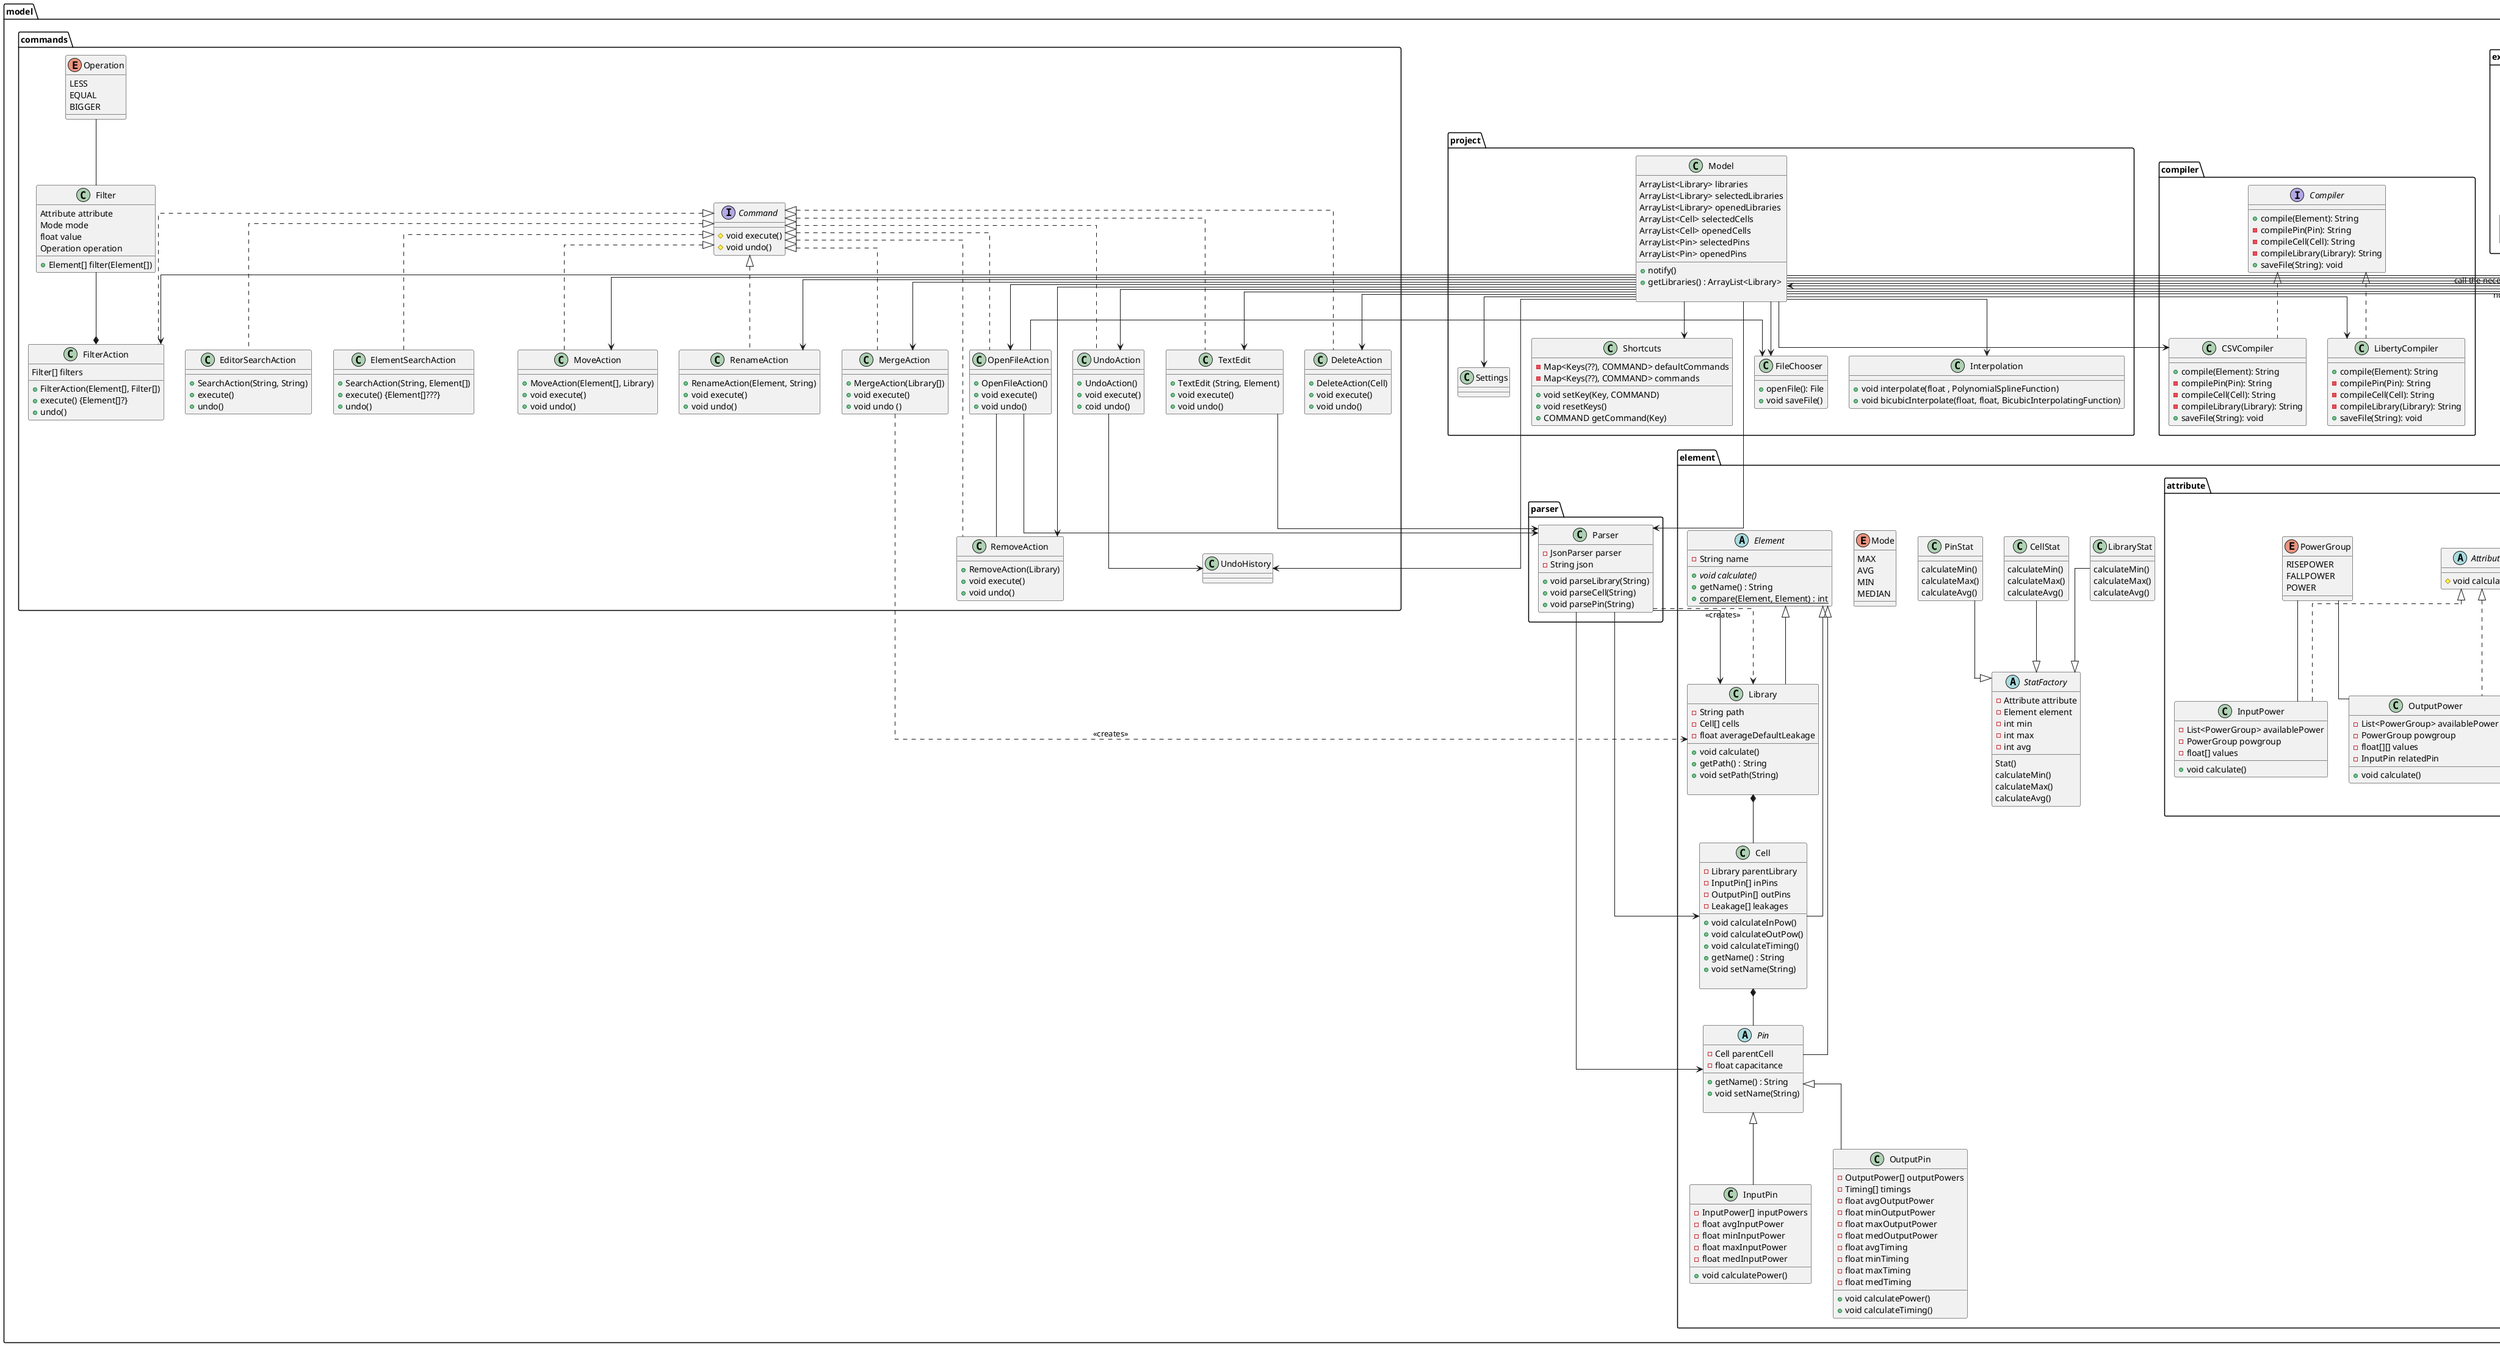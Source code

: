 @startuml Hallo
skinparam linetype ortho
package model{    
    package element{
        abstract StatFactory {
            -Attribute attribute
            -Element element 
            -int min 
            -int max
            -int avg
            __
            Stat()
            calculateMin()
            calculateMax()
            calculateAvg()
        }
        class LibraryStat {
            __
            calculateMin()
            calculateMax()
            calculateAvg()
        }
        class CellStat {
            __
            calculateMin()
            calculateMax()
            calculateAvg()
        }
        class PinStat {
            __
            calculateMin()
            calculateMax()
            calculateAvg()
        }
        LibraryStat --|> StatFactory
        CellStat --|> StatFactory
        PinStat --|> StatFactory
        package attribute {
            abstract class Attribute{ 
                __
                # void calculate()
            }
            enum TimingSense {
            POSITIVE
            NEGATIVE
            NON
            }
            enum TimingType {
            COMBINATIONAL
            COMBRISE
            COMBFALL
            TSDISABLE
            TSENABLE
            TSDISABLERISE
            TSDISABLEFALL
            TSENABLERISE
            TSENABLEFALL
            }
            enum TimingGroup {
            CELLRISE
            CELLFALL
            FALLTRANSITION
            RISETRANSITION
            }
            enum PowerGroup {
            RISEPOWER
            FALLPOWER
            POWER
            }
            class Timing implements Attribute {
                - List<TimingSense> availableTimSen
                - List<TimingGroup> availableTimGr
                - List<TimingType> availableTimType
                -TimingSense timsense
                -TimingType timtype
                -TimingGroup timgroup
                -float[][] values
                -InputPin relatedPin
                __
                + void calculate()
            }
            class InputPower implements Attribute {
                -List<PowerGroup> availablePower
                -PowerGroup powgroup
                -float[] values
                __
                + void calculate()
            }
            class OutputPower implements Attribute {
                -List<PowerGroup> availablePower
                -PowerGroup powgroup 
                -float[][] values
                -InputPin relatedPin
                __
                + void calculate()
            }
            class Leakage implements Attribute {
                -String outputfunction
                -float value
                __
                + void calculate()
            }
        }
        enum Mode {
            MAX
            AVG
            MIN
            MEDIAN
        }
        abstract class Element{
            - String name
            __
            + {abstract} void calculate()
            + getName() : String
            + {static} compare(Element, Element) : int
        }
        
        class Library{
            - String path
            - Cell[] cells
            - float averageDefaultLeakage
            __
            + void calculate()
            + getPath() : String
            + void setPath(String)

        }
        class Cell{
            - Library parentLibrary
            - InputPin[] inPins
            - OutputPin[] outPins
            - Leakage[] leakages
            __
            + void calculateInPow()
            + void calculateOutPow()
            + void calculateTiming()
            + getName() : String
            + void setName(String)
            
        }
        abstract class Pin{
            - Cell parentCell
            - float capacitance
            __
            + getName() : String
            + void setName(String)
            
        }
        class InputPin{
            - InputPower[] inputPowers
            - float avgInputPower
            - float minInputPower
            - float maxInputPower
            - float medInputPower 
            __
            + void calculatePower()
        }
        class OutputPin{
            - OutputPower[] outputPowers
            - Timing[] timings
            - float avgOutputPower
            - float minOutputPower
            - float maxOutputPower
            - float medOutputPower 
            - float avgTiming 
            - float minTiming
            - float maxTiming
            - float medTiming
            __
            + void calculatePower()
            + void calculateTiming()
        }
        

        
    }

    
    package exceptions{
        interface Exception
        class InvalidComparisonException
        class InvalidFileFormatException
        class ExceedingFileSizeException
    }
    package commands{
        interface Command{
            __
            # void execute()
            # void undo()
        }
        class UndoHistory

        class ElementSearchAction implements Command{
            __
            + SearchAction(String, Element[])
            + execute() {Element[]???}
            + undo()
        }
        class EditorSearchAction implements Command{
            __
            + SearchAction(String, String)
            + execute() 
            + undo()
        }
        class FilterAction implements Command{
            Filter[] filters
            __
            + FilterAction(Element[], Filter[])
            + execute() {Element[]?}
            + undo()
        }
        class TextEdit implements Command{
            __
            + TextEdit (String, Element)
            + void execute()
            + void undo()
        }
        class UndoAction implements Command{
            __
            + UndoAction()
            + void execute()
            + coid undo()
        }
        class MergeAction implements Command{
            __
            + MergeAction(Library[])
            + void execute()
            + void undo ()
        }
        class DeleteAction implements Command{
            __
            + DeleteAction(Cell)
            + void execute()
            + void undo()
        }
        class RemoveAction implements Command{
            __
            + RemoveAction(Library)
            + void execute()
            + void undo()
        }
        class MoveAction implements Command{
            __
            + MoveAction(Element[], Library)
            + void execute()
            + void undo()
        }
        class RenameAction implements Command{
            __
            + RenameAction(Element, String)
            + void execute()
            + void undo()
        }
        enum Operation{
            LESS
            EQUAL
            BIGGER
        }
        class Filter{
            Attribute attribute
            Mode mode
            float value
            Operation operation
            __
            + Element[] filter(Element[])
        }
        
        class OpenFileAction implements Command {
            __
            + OpenFileAction()
            + void execute()
            + void undo()
        }
        OpenFileAction -- RemoveAction
        /'class SelectStatAction implements Command{
            __
            + SelectStatAction(String)
            + void execute()
            + void undo()
        }
        class SelectDropdownAction implements Command {
            + SelectDropdownAction(String)
            + void execute()
            + void undo()
        }
        class SelectCompareAction implements Command {
            + SelectCompareAction(Element)
            + void execute()
            + void undo()
        }
        '/
    }
    
    
    package parser{ 
        class Parser {
        - JsonParser parser
        - String json
        __
        + void parseLibrary(String)
        + void parseCell(String)
        + void parsePin(String)
        }
    }
    package compiler {
        interface Compiler{
        + compile(Element): String
        - compilePin(Pin): String
        - compileCell(Cell): String
        - compileLibrary(Library): String
        + saveFile(String): void
        }
        class CSVCompiler implements Compiler{
        __
        + compile(Element): String
        - compilePin(Pin): String
        - compileCell(Cell): String
        - compileLibrary(Library): String
        + saveFile(String): void
        }
        class LibertyCompiler implements Compiler{
        + compile(Element): String
        - compilePin(Pin): String
        - compileCell(Cell): String
        - compileLibrary(Library): String
        + saveFile(String): void
        }
    }
    
    
    
    package project {
        class Model {
        ArrayList<Library> libraries
        ArrayList<Library> selectedLibraries
        ArrayList<Library> openedLibraries
        ArrayList<Cell> selectedCells
        ArrayList<Cell> openedCells
        ArrayList<Pin> selectedPins
        ArrayList<Pin> openedPins
        __
        + notify()
        + getLibraries() : ArrayList<Library>
    
        }
        class FileChooser{
        + openFile(): File
        + void saveFile()
        }
        class Interpolation{
            __
            + void interpolate(float , PolynomialSplineFunction)
            + void bicubicInterpolate(float, float, BicubicInterpolatingFunction)
        }
    
        class Settings
        class Shortcuts{
        - Map<Keys(??), COMMAND> defaultCommands
        - Map<Keys(??), COMMAND> commands
        __
        + void setKey(Key, COMMAND)
        + void resetKeys()
        + COMMAND getCommand(Key)
        }
    }
    
}
Controller --> Model: call the necessary functions
Model --> Controller: notify Change
Model --> Interpolation
Model --> Settings
Model --> Shortcuts
Model --> FileChooser
Model --> Parser
Model --> SearchAction
MergeAction ..> Library: <<creates>>
Parser ..> Library: <<creates>>
Model --> MergeAction
Model --> FilterAction
Model --> UndoAction
Model --> RenameAction
Model --> DeleteAction
Model --> TextEdit
Model --> MoveAction
Model --> RemoveAction
Model --> LibertyCompiler
Model --> CSVCompiler
Model --> UndoHistory
Model --> CompareAction
Model --> OpenAction
Model --> CloseAction
Model --> OpenFileAction
Model --> SelectDropdownAction
Model --> SelectStatAction
TextEdit --> Parser 
Parser --> Library 
Parser --> Cell 
Parser --> Pin
SelectDropdownAction --> Attribute
SelectStatAction --> Attribute
OpenFileAction --> FileChooser
OpenFileAction --> Parser
UndoAction --> UndoHistory
Filter --* FilterAction
Element <|-- Library
Element <|-- Cell
Element <|-- Pin
Pin <|-- InputPin
Pin <|-- OutputPin
Operation -- Filter
TimingSense -- Timing
TimingType -- Timing
TimingGroup -- Timing
PowerGroup -- OutputPower
PowerGroup -- InputPower
Library *-- Cell
Cell *-- Pin
Exception --> InvalidComparisonException 
Exception --> InvalidFileFormatException
Exception --> ExceedingFileSizeException
@enduml
